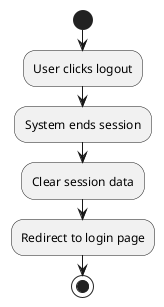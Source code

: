 @startuml Logout Activity
start
:User clicks logout;
:System ends session;
:Clear session data;
:Redirect to login page;
stop
@enduml